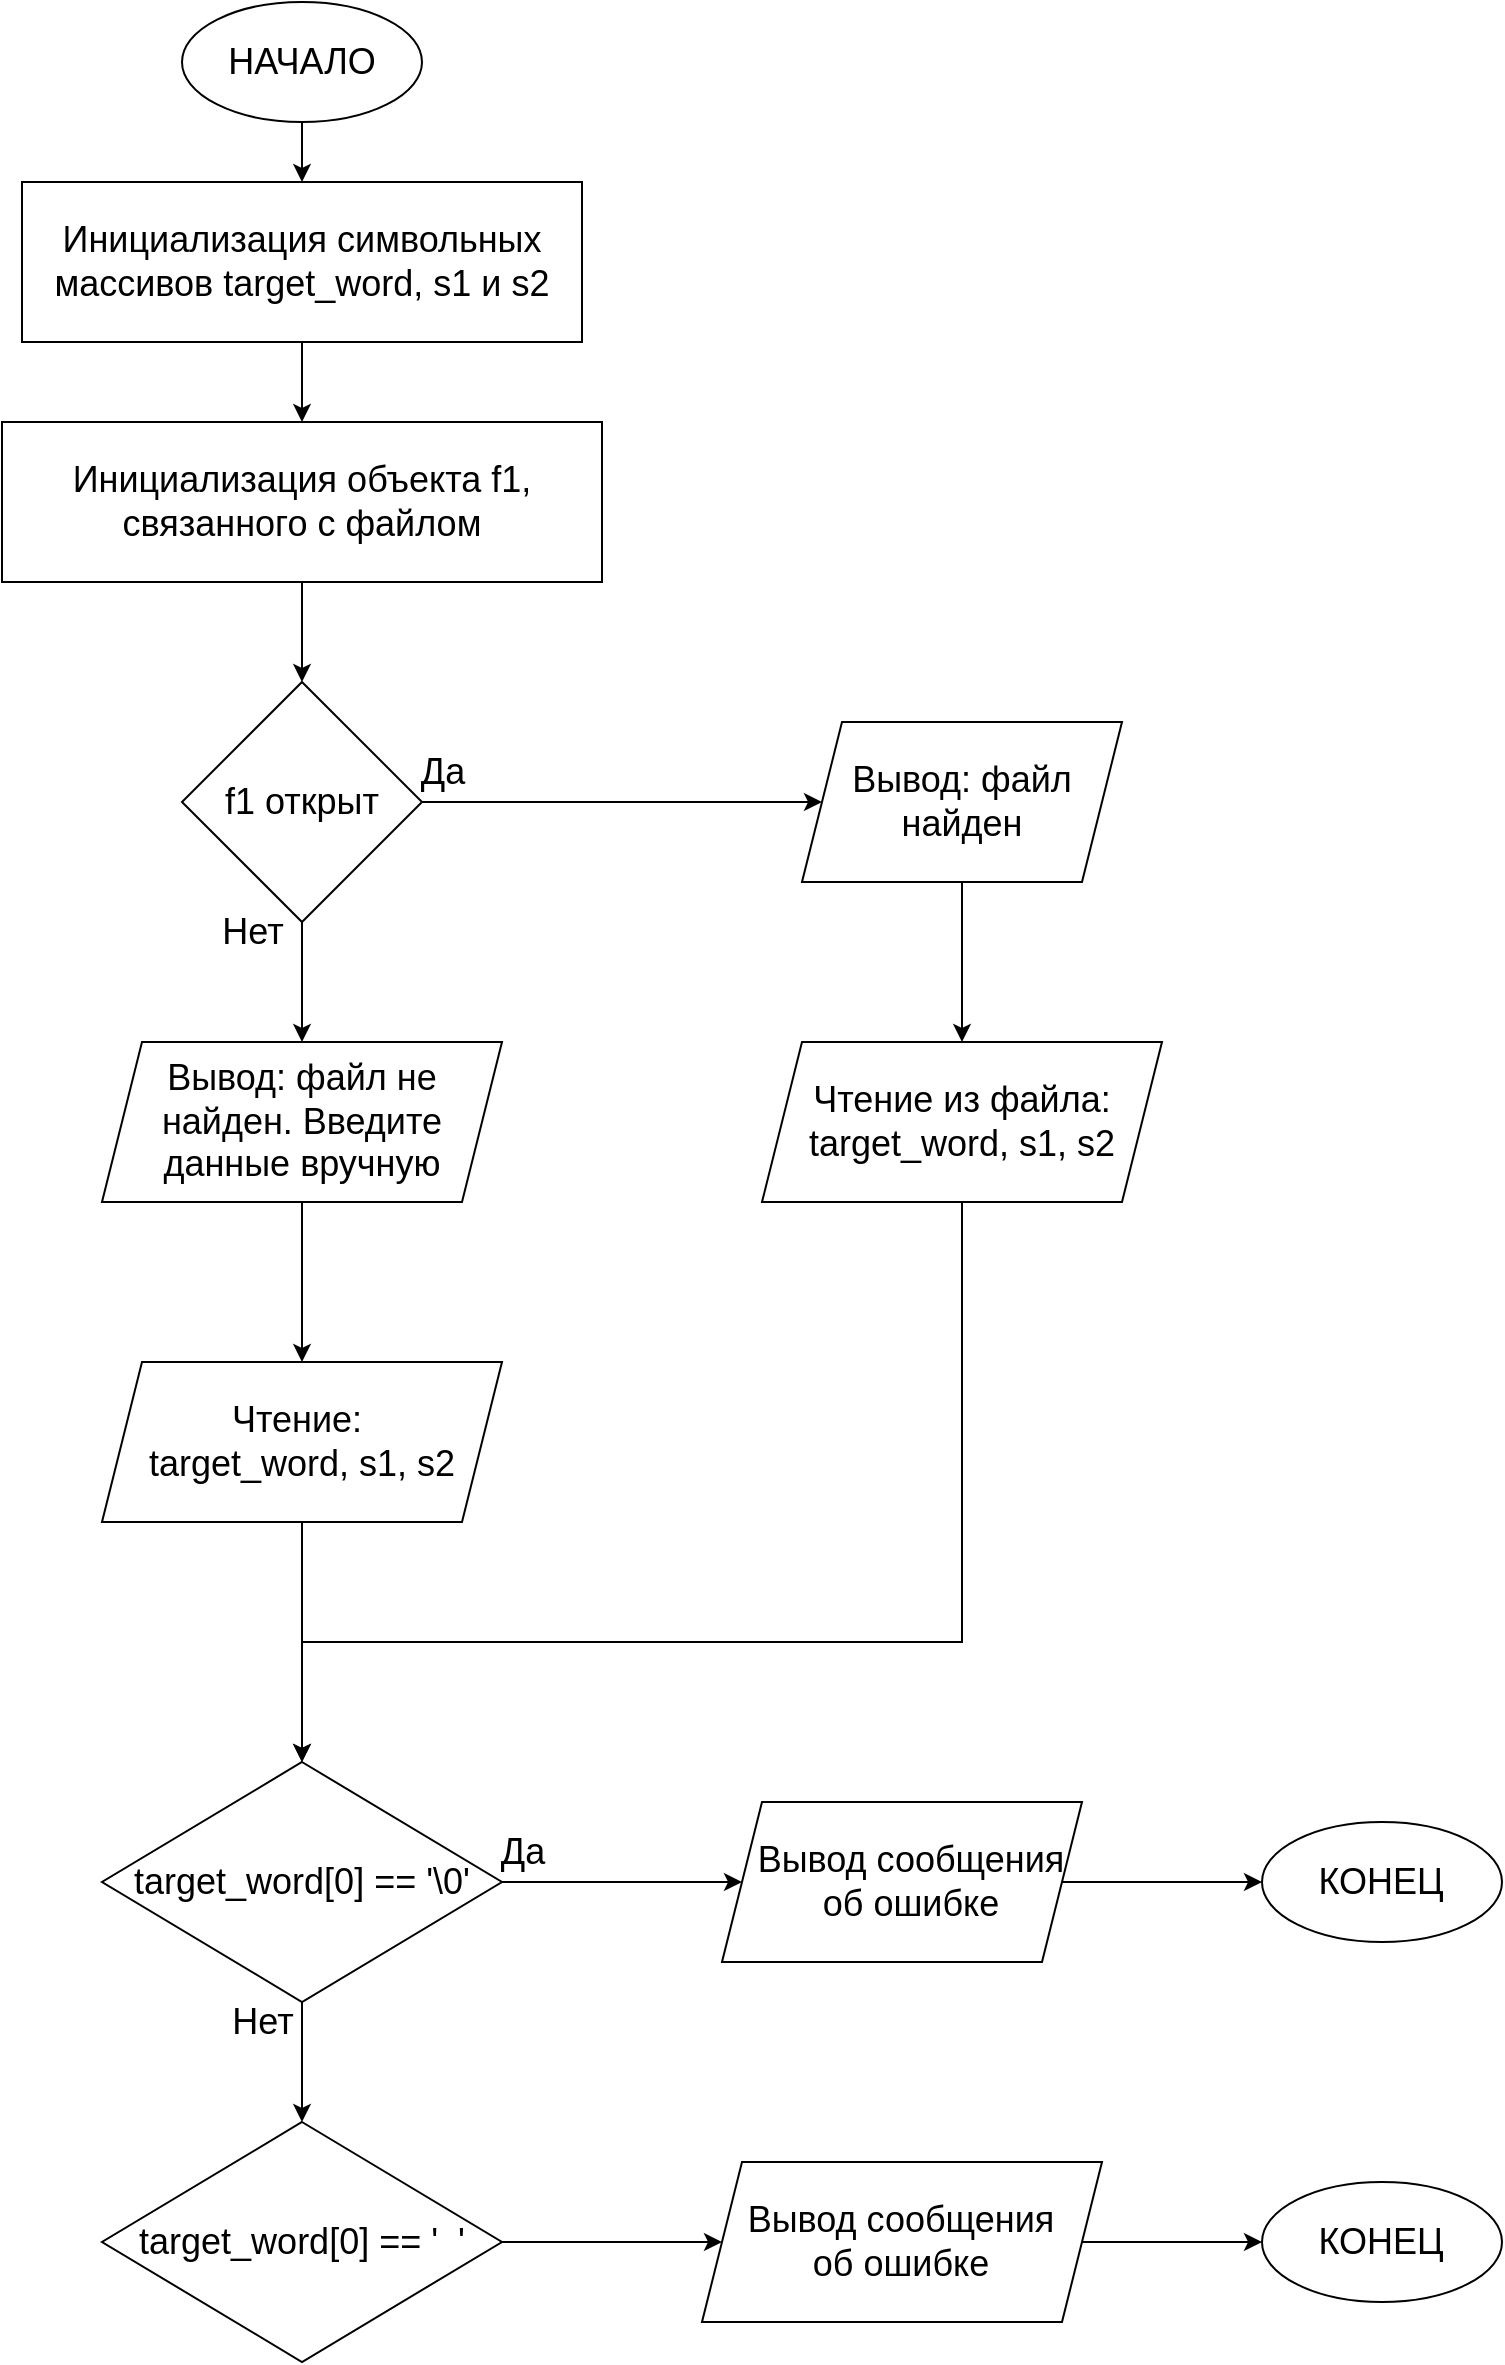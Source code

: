 <mxfile version="16.5.1" type="device"><diagram id="sDzB8CIuEcfHHvBC0ItL" name="Страница 1"><mxGraphModel dx="1695" dy="1318" grid="1" gridSize="10" guides="1" tooltips="1" connect="1" arrows="1" fold="1" page="1" pageScale="1" pageWidth="1200" pageHeight="1920" math="0" shadow="0"><root><mxCell id="0"/><mxCell id="1" parent="0"/><mxCell id="cer_xmIwj85swcBV-zLq-3" value="" style="edgeStyle=orthogonalEdgeStyle;rounded=0;orthogonalLoop=1;jettySize=auto;html=1;fontSize=18;" parent="1" source="cer_xmIwj85swcBV-zLq-1" target="cer_xmIwj85swcBV-zLq-2" edge="1"><mxGeometry relative="1" as="geometry"/></mxCell><mxCell id="cer_xmIwj85swcBV-zLq-1" value="НАЧАЛО" style="ellipse;whiteSpace=wrap;html=1;fontSize=18;" parent="1" vertex="1"><mxGeometry x="250" y="10" width="120" height="60" as="geometry"/></mxCell><mxCell id="sNTpCA04cT9GSGmJG22k-2" value="" style="edgeStyle=orthogonalEdgeStyle;rounded=0;orthogonalLoop=1;jettySize=auto;html=1;" edge="1" parent="1" source="cer_xmIwj85swcBV-zLq-2" target="sNTpCA04cT9GSGmJG22k-1"><mxGeometry relative="1" as="geometry"/></mxCell><mxCell id="cer_xmIwj85swcBV-zLq-2" value="Инициализация символьных массивов target_word, s1 и s2" style="whiteSpace=wrap;html=1;fontSize=18;" parent="1" vertex="1"><mxGeometry x="170" y="100" width="280" height="80" as="geometry"/></mxCell><mxCell id="sNTpCA04cT9GSGmJG22k-4" value="" style="edgeStyle=orthogonalEdgeStyle;rounded=0;orthogonalLoop=1;jettySize=auto;html=1;" edge="1" parent="1" source="sNTpCA04cT9GSGmJG22k-1" target="sNTpCA04cT9GSGmJG22k-3"><mxGeometry relative="1" as="geometry"/></mxCell><mxCell id="sNTpCA04cT9GSGmJG22k-1" value="Инициализация объекта f1, связанного с файлом" style="whiteSpace=wrap;html=1;fontSize=18;" vertex="1" parent="1"><mxGeometry x="160" y="220" width="300" height="80" as="geometry"/></mxCell><mxCell id="sNTpCA04cT9GSGmJG22k-6" style="edgeStyle=orthogonalEdgeStyle;rounded=0;orthogonalLoop=1;jettySize=auto;html=1;entryX=0;entryY=0.5;entryDx=0;entryDy=0;" edge="1" parent="1" source="sNTpCA04cT9GSGmJG22k-3" target="sNTpCA04cT9GSGmJG22k-5"><mxGeometry relative="1" as="geometry"/></mxCell><mxCell id="sNTpCA04cT9GSGmJG22k-11" style="edgeStyle=orthogonalEdgeStyle;rounded=0;orthogonalLoop=1;jettySize=auto;html=1;entryX=0.5;entryY=0;entryDx=0;entryDy=0;fontSize=18;" edge="1" parent="1" source="sNTpCA04cT9GSGmJG22k-3" target="sNTpCA04cT9GSGmJG22k-10"><mxGeometry relative="1" as="geometry"/></mxCell><mxCell id="sNTpCA04cT9GSGmJG22k-3" value="f1 открыт" style="rhombus;whiteSpace=wrap;html=1;fontSize=18;" vertex="1" parent="1"><mxGeometry x="250" y="350" width="120" height="120" as="geometry"/></mxCell><mxCell id="sNTpCA04cT9GSGmJG22k-9" value="" style="edgeStyle=orthogonalEdgeStyle;rounded=0;orthogonalLoop=1;jettySize=auto;html=1;fontSize=18;" edge="1" parent="1" source="sNTpCA04cT9GSGmJG22k-5" target="sNTpCA04cT9GSGmJG22k-8"><mxGeometry relative="1" as="geometry"/></mxCell><mxCell id="sNTpCA04cT9GSGmJG22k-5" value="Вывод: файл найден" style="shape=parallelogram;perimeter=parallelogramPerimeter;whiteSpace=wrap;html=1;fixedSize=1;fontSize=18;" vertex="1" parent="1"><mxGeometry x="560" y="370" width="160" height="80" as="geometry"/></mxCell><mxCell id="sNTpCA04cT9GSGmJG22k-7" value="Да" style="text;html=1;align=center;verticalAlign=middle;resizable=0;points=[];autosize=1;strokeColor=none;fillColor=none;fontSize=18;" vertex="1" parent="1"><mxGeometry x="360" y="380" width="40" height="30" as="geometry"/></mxCell><mxCell id="sNTpCA04cT9GSGmJG22k-17" style="edgeStyle=orthogonalEdgeStyle;rounded=0;orthogonalLoop=1;jettySize=auto;html=1;entryX=0.5;entryY=0;entryDx=0;entryDy=0;fontSize=18;" edge="1" parent="1" source="sNTpCA04cT9GSGmJG22k-8" target="sNTpCA04cT9GSGmJG22k-15"><mxGeometry relative="1" as="geometry"><Array as="points"><mxPoint x="640" y="830"/><mxPoint x="310" y="830"/></Array></mxGeometry></mxCell><mxCell id="sNTpCA04cT9GSGmJG22k-8" value="Чтение из файла:&lt;br&gt;target_word, s1, s2" style="shape=parallelogram;perimeter=parallelogramPerimeter;whiteSpace=wrap;html=1;fixedSize=1;fontSize=18;" vertex="1" parent="1"><mxGeometry x="540" y="530" width="200" height="80" as="geometry"/></mxCell><mxCell id="sNTpCA04cT9GSGmJG22k-14" value="" style="edgeStyle=orthogonalEdgeStyle;rounded=0;orthogonalLoop=1;jettySize=auto;html=1;fontSize=18;" edge="1" parent="1" source="sNTpCA04cT9GSGmJG22k-10" target="sNTpCA04cT9GSGmJG22k-13"><mxGeometry relative="1" as="geometry"/></mxCell><mxCell id="sNTpCA04cT9GSGmJG22k-10" value="Вывод: файл не найден. Введите данные вручную" style="shape=parallelogram;perimeter=parallelogramPerimeter;whiteSpace=wrap;html=1;fixedSize=1;fontSize=18;" vertex="1" parent="1"><mxGeometry x="210" y="530" width="200" height="80" as="geometry"/></mxCell><mxCell id="sNTpCA04cT9GSGmJG22k-12" value="Нет" style="text;html=1;align=center;verticalAlign=middle;resizable=0;points=[];autosize=1;strokeColor=none;fillColor=none;fontSize=18;" vertex="1" parent="1"><mxGeometry x="260" y="460" width="50" height="30" as="geometry"/></mxCell><mxCell id="sNTpCA04cT9GSGmJG22k-16" value="" style="edgeStyle=orthogonalEdgeStyle;rounded=0;orthogonalLoop=1;jettySize=auto;html=1;fontSize=18;" edge="1" parent="1" source="sNTpCA04cT9GSGmJG22k-13" target="sNTpCA04cT9GSGmJG22k-15"><mxGeometry relative="1" as="geometry"/></mxCell><mxCell id="sNTpCA04cT9GSGmJG22k-13" value="Чтение:&amp;nbsp;&lt;br&gt;target_word, s1, s2" style="shape=parallelogram;perimeter=parallelogramPerimeter;whiteSpace=wrap;html=1;fixedSize=1;fontSize=18;" vertex="1" parent="1"><mxGeometry x="210" y="690" width="200" height="80" as="geometry"/></mxCell><mxCell id="sNTpCA04cT9GSGmJG22k-19" style="edgeStyle=orthogonalEdgeStyle;rounded=0;orthogonalLoop=1;jettySize=auto;html=1;entryX=0;entryY=0.5;entryDx=0;entryDy=0;fontSize=18;" edge="1" parent="1" source="sNTpCA04cT9GSGmJG22k-15" target="sNTpCA04cT9GSGmJG22k-18"><mxGeometry relative="1" as="geometry"/></mxCell><mxCell id="sNTpCA04cT9GSGmJG22k-24" value="" style="edgeStyle=orthogonalEdgeStyle;rounded=0;orthogonalLoop=1;jettySize=auto;html=1;fontSize=18;" edge="1" parent="1" source="sNTpCA04cT9GSGmJG22k-15" target="sNTpCA04cT9GSGmJG22k-23"><mxGeometry relative="1" as="geometry"/></mxCell><mxCell id="sNTpCA04cT9GSGmJG22k-15" value="target_word[0] == '\0'" style="rhombus;whiteSpace=wrap;html=1;fontSize=18;" vertex="1" parent="1"><mxGeometry x="210" y="890" width="200" height="120" as="geometry"/></mxCell><mxCell id="sNTpCA04cT9GSGmJG22k-22" value="" style="edgeStyle=orthogonalEdgeStyle;rounded=0;orthogonalLoop=1;jettySize=auto;html=1;fontSize=18;" edge="1" parent="1" source="sNTpCA04cT9GSGmJG22k-18" target="sNTpCA04cT9GSGmJG22k-21"><mxGeometry relative="1" as="geometry"/></mxCell><mxCell id="sNTpCA04cT9GSGmJG22k-18" value="Вывод сообщения об ошибке" style="shape=parallelogram;perimeter=parallelogramPerimeter;whiteSpace=wrap;html=1;fixedSize=1;fontSize=18;spacingLeft=9;" vertex="1" parent="1"><mxGeometry x="520" y="910" width="180" height="80" as="geometry"/></mxCell><mxCell id="sNTpCA04cT9GSGmJG22k-20" value="Да" style="text;html=1;align=center;verticalAlign=middle;resizable=0;points=[];autosize=1;strokeColor=none;fillColor=none;fontSize=18;" vertex="1" parent="1"><mxGeometry x="400" y="920" width="40" height="30" as="geometry"/></mxCell><mxCell id="sNTpCA04cT9GSGmJG22k-21" value="КОНЕЦ" style="ellipse;whiteSpace=wrap;html=1;fontSize=18;spacingLeft=-1;" vertex="1" parent="1"><mxGeometry x="790" y="920" width="120" height="60" as="geometry"/></mxCell><mxCell id="sNTpCA04cT9GSGmJG22k-28" style="edgeStyle=orthogonalEdgeStyle;rounded=0;orthogonalLoop=1;jettySize=auto;html=1;entryX=0;entryY=0.5;entryDx=0;entryDy=0;fontSize=18;" edge="1" parent="1" source="sNTpCA04cT9GSGmJG22k-23" target="sNTpCA04cT9GSGmJG22k-27"><mxGeometry relative="1" as="geometry"/></mxCell><mxCell id="sNTpCA04cT9GSGmJG22k-23" value="target_word[0] == '&amp;nbsp; '" style="rhombus;whiteSpace=wrap;html=1;fontSize=18;" vertex="1" parent="1"><mxGeometry x="210" y="1070" width="200" height="120" as="geometry"/></mxCell><mxCell id="sNTpCA04cT9GSGmJG22k-25" value="Нет" style="text;html=1;align=center;verticalAlign=middle;resizable=0;points=[];autosize=1;strokeColor=none;fillColor=none;fontSize=18;" vertex="1" parent="1"><mxGeometry x="265" y="1005" width="50" height="30" as="geometry"/></mxCell><mxCell id="sNTpCA04cT9GSGmJG22k-30" value="" style="edgeStyle=orthogonalEdgeStyle;rounded=0;orthogonalLoop=1;jettySize=auto;html=1;fontSize=18;" edge="1" parent="1" source="sNTpCA04cT9GSGmJG22k-27" target="sNTpCA04cT9GSGmJG22k-29"><mxGeometry relative="1" as="geometry"/></mxCell><mxCell id="sNTpCA04cT9GSGmJG22k-27" value="Вывод сообщения об ошибке" style="shape=parallelogram;perimeter=parallelogramPerimeter;whiteSpace=wrap;html=1;fixedSize=1;fontSize=18;spacingLeft=10;spacingRight=11;" vertex="1" parent="1"><mxGeometry x="510" y="1090" width="200" height="80" as="geometry"/></mxCell><mxCell id="sNTpCA04cT9GSGmJG22k-29" value="КОНЕЦ" style="ellipse;whiteSpace=wrap;html=1;fontSize=18;spacingLeft=10;spacingRight=11;" vertex="1" parent="1"><mxGeometry x="790" y="1100" width="120" height="60" as="geometry"/></mxCell></root></mxGraphModel></diagram></mxfile>